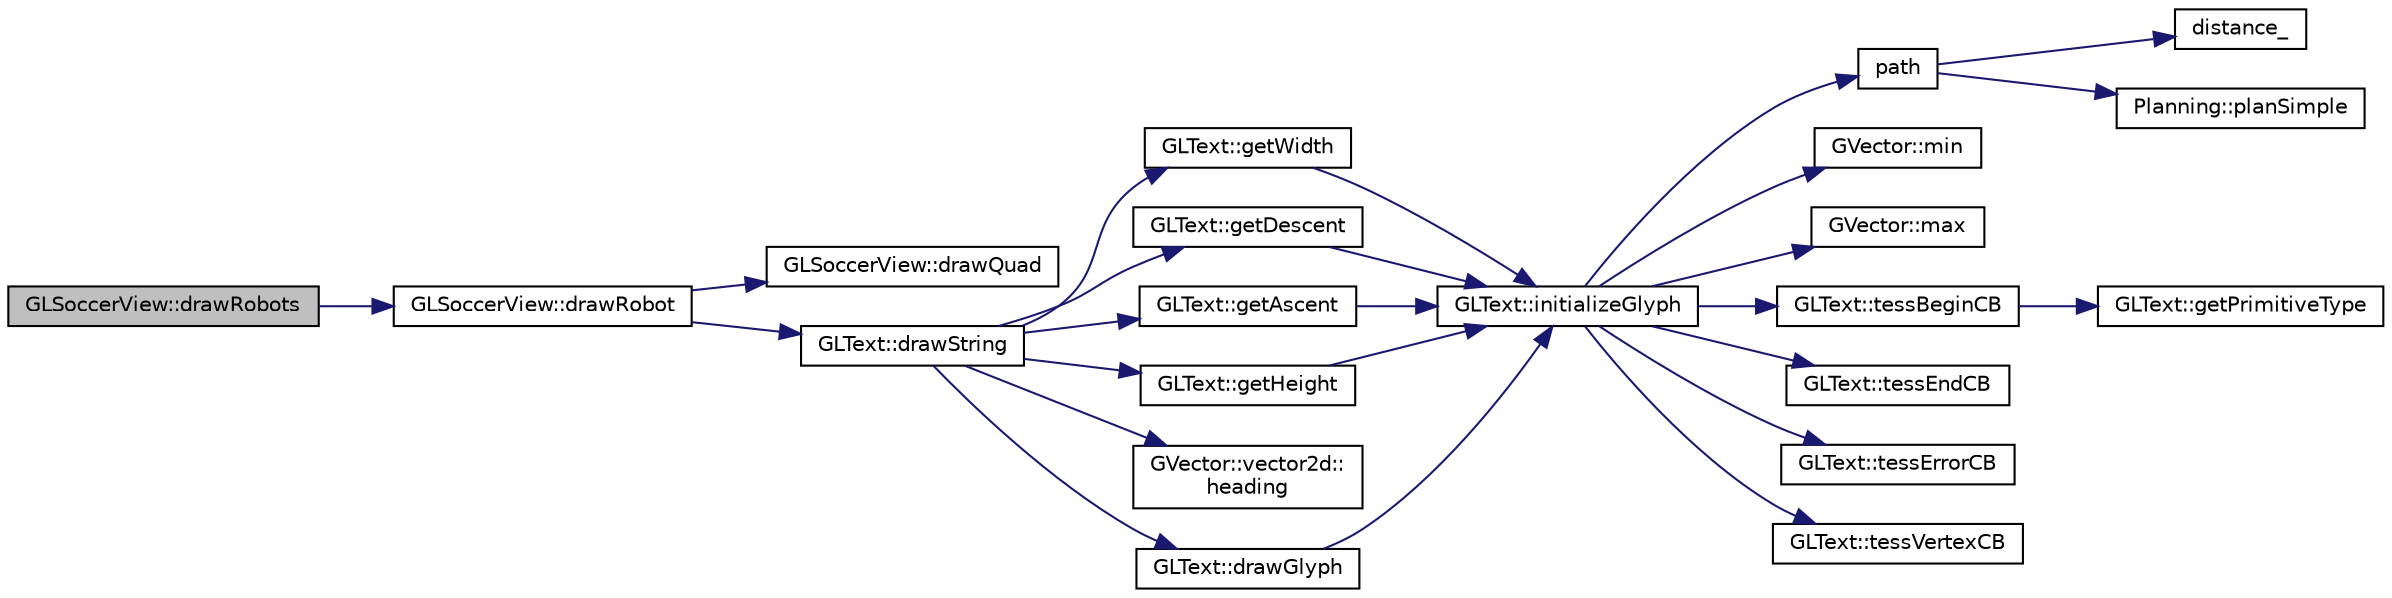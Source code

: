 digraph "GLSoccerView::drawRobots"
{
 // INTERACTIVE_SVG=YES
  edge [fontname="Helvetica",fontsize="10",labelfontname="Helvetica",labelfontsize="10"];
  node [fontname="Helvetica",fontsize="10",shape=record];
  rankdir="LR";
  Node1 [label="GLSoccerView::drawRobots",height=0.2,width=0.4,color="black", fillcolor="grey75", style="filled", fontcolor="black"];
  Node1 -> Node2 [color="midnightblue",fontsize="10",style="solid",fontname="Helvetica"];
  Node2 [label="GLSoccerView::drawRobot",height=0.2,width=0.4,color="black", fillcolor="white", style="filled",URL="$da/d65/class_g_l_soccer_view.html#a62ac053a158a28493e7fa7e5c6679b82"];
  Node2 -> Node3 [color="midnightblue",fontsize="10",style="solid",fontname="Helvetica"];
  Node3 [label="GLSoccerView::drawQuad",height=0.2,width=0.4,color="black", fillcolor="white", style="filled",URL="$da/d65/class_g_l_soccer_view.html#affdf24e3a3044b00bda531437f92b187"];
  Node2 -> Node4 [color="midnightblue",fontsize="10",style="solid",fontname="Helvetica"];
  Node4 [label="GLText::drawString",height=0.2,width=0.4,color="black", fillcolor="white", style="filled",URL="$d2/d12/class_g_l_text.html#a39bab9b365ecad3a91f23624b8331fac"];
  Node4 -> Node5 [color="midnightblue",fontsize="10",style="solid",fontname="Helvetica"];
  Node5 [label="GLText::getWidth",height=0.2,width=0.4,color="black", fillcolor="white", style="filled",URL="$d2/d12/class_g_l_text.html#ad15a309858da470357d34519cab4c1d9"];
  Node5 -> Node6 [color="midnightblue",fontsize="10",style="solid",fontname="Helvetica"];
  Node6 [label="GLText::initializeGlyph",height=0.2,width=0.4,color="black", fillcolor="white", style="filled",URL="$d2/d12/class_g_l_text.html#aa79fd465d627cd52077657d4a0f886ba"];
  Node6 -> Node7 [color="midnightblue",fontsize="10",style="solid",fontname="Helvetica"];
  Node7 [label="path",height=0.2,width=0.4,color="black", fillcolor="white", style="filled",URL="$dd/d8b/listener_8cpp.html#ac7e332386e86e341c48b409c2cbe8e1c"];
  Node7 -> Node8 [color="midnightblue",fontsize="10",style="solid",fontname="Helvetica"];
  Node8 [label="distance_",height=0.2,width=0.4,color="black", fillcolor="white", style="filled",URL="$dd/d8b/listener_8cpp.html#ad8ebde7f19a05b1932e031188de5fd24"];
  Node7 -> Node9 [color="midnightblue",fontsize="10",style="solid",fontname="Helvetica"];
  Node9 [label="Planning::planSimple",height=0.2,width=0.4,color="black", fillcolor="white", style="filled",URL="$d9/db5/class_planning.html#a744d359a25387ab5e94cfa12e302ac8e",tooltip="Set Dimensions for ompl space. "];
  Node6 -> Node10 [color="midnightblue",fontsize="10",style="solid",fontname="Helvetica"];
  Node10 [label="GVector::min",height=0.2,width=0.4,color="black", fillcolor="white", style="filled",URL="$d5/da9/namespace_g_vector.html#a79b77964e0a1ea74cc1ca2048991fb73"];
  Node6 -> Node11 [color="midnightblue",fontsize="10",style="solid",fontname="Helvetica"];
  Node11 [label="GVector::max",height=0.2,width=0.4,color="black", fillcolor="white", style="filled",URL="$d5/da9/namespace_g_vector.html#a1223529a5f19606fa1f0bb39404a9ec3"];
  Node6 -> Node12 [color="midnightblue",fontsize="10",style="solid",fontname="Helvetica"];
  Node12 [label="GLText::tessBeginCB",height=0.2,width=0.4,color="black", fillcolor="white", style="filled",URL="$d2/d12/class_g_l_text.html#a643f3ca936c2fc9502ddb8aa169324e3"];
  Node12 -> Node13 [color="midnightblue",fontsize="10",style="solid",fontname="Helvetica"];
  Node13 [label="GLText::getPrimitiveType",height=0.2,width=0.4,color="black", fillcolor="white", style="filled",URL="$d2/d12/class_g_l_text.html#afd6fb3661ea765251aaf138b56a86249"];
  Node6 -> Node14 [color="midnightblue",fontsize="10",style="solid",fontname="Helvetica"];
  Node14 [label="GLText::tessEndCB",height=0.2,width=0.4,color="black", fillcolor="white", style="filled",URL="$d2/d12/class_g_l_text.html#ac7d158d65027e98cf8e9caa2a15b662f"];
  Node6 -> Node15 [color="midnightblue",fontsize="10",style="solid",fontname="Helvetica"];
  Node15 [label="GLText::tessErrorCB",height=0.2,width=0.4,color="black", fillcolor="white", style="filled",URL="$d2/d12/class_g_l_text.html#a126707a26eaa3ee06e89c33172d944a0"];
  Node6 -> Node16 [color="midnightblue",fontsize="10",style="solid",fontname="Helvetica"];
  Node16 [label="GLText::tessVertexCB",height=0.2,width=0.4,color="black", fillcolor="white", style="filled",URL="$d2/d12/class_g_l_text.html#ad6841ce80664c17ba2d031f05c01461a"];
  Node4 -> Node17 [color="midnightblue",fontsize="10",style="solid",fontname="Helvetica"];
  Node17 [label="GLText::getDescent",height=0.2,width=0.4,color="black", fillcolor="white", style="filled",URL="$d2/d12/class_g_l_text.html#a50ed5605840c10e71b2c3a327fabb395"];
  Node17 -> Node6 [color="midnightblue",fontsize="10",style="solid",fontname="Helvetica"];
  Node4 -> Node18 [color="midnightblue",fontsize="10",style="solid",fontname="Helvetica"];
  Node18 [label="GLText::getAscent",height=0.2,width=0.4,color="black", fillcolor="white", style="filled",URL="$d2/d12/class_g_l_text.html#acf9ef04574dc1ccb3de766ac058b188e"];
  Node18 -> Node6 [color="midnightblue",fontsize="10",style="solid",fontname="Helvetica"];
  Node4 -> Node19 [color="midnightblue",fontsize="10",style="solid",fontname="Helvetica"];
  Node19 [label="GLText::getHeight",height=0.2,width=0.4,color="black", fillcolor="white", style="filled",URL="$d2/d12/class_g_l_text.html#ab88824728b568d4e545eb970067acd87"];
  Node19 -> Node6 [color="midnightblue",fontsize="10",style="solid",fontname="Helvetica"];
  Node4 -> Node20 [color="midnightblue",fontsize="10",style="solid",fontname="Helvetica"];
  Node20 [label="GVector::vector2d::\lheading",height=0.2,width=0.4,color="black", fillcolor="white", style="filled",URL="$d8/d10/class_g_vector_1_1vector2d.html#afc6b6693b03291a4ea2cb67ded200188",tooltip="make a unit vector at given angle "];
  Node4 -> Node21 [color="midnightblue",fontsize="10",style="solid",fontname="Helvetica"];
  Node21 [label="GLText::drawGlyph",height=0.2,width=0.4,color="black", fillcolor="white", style="filled",URL="$d2/d12/class_g_l_text.html#a0d9187feef9781d06bab4f51712f0d60"];
  Node21 -> Node6 [color="midnightblue",fontsize="10",style="solid",fontname="Helvetica"];
}
